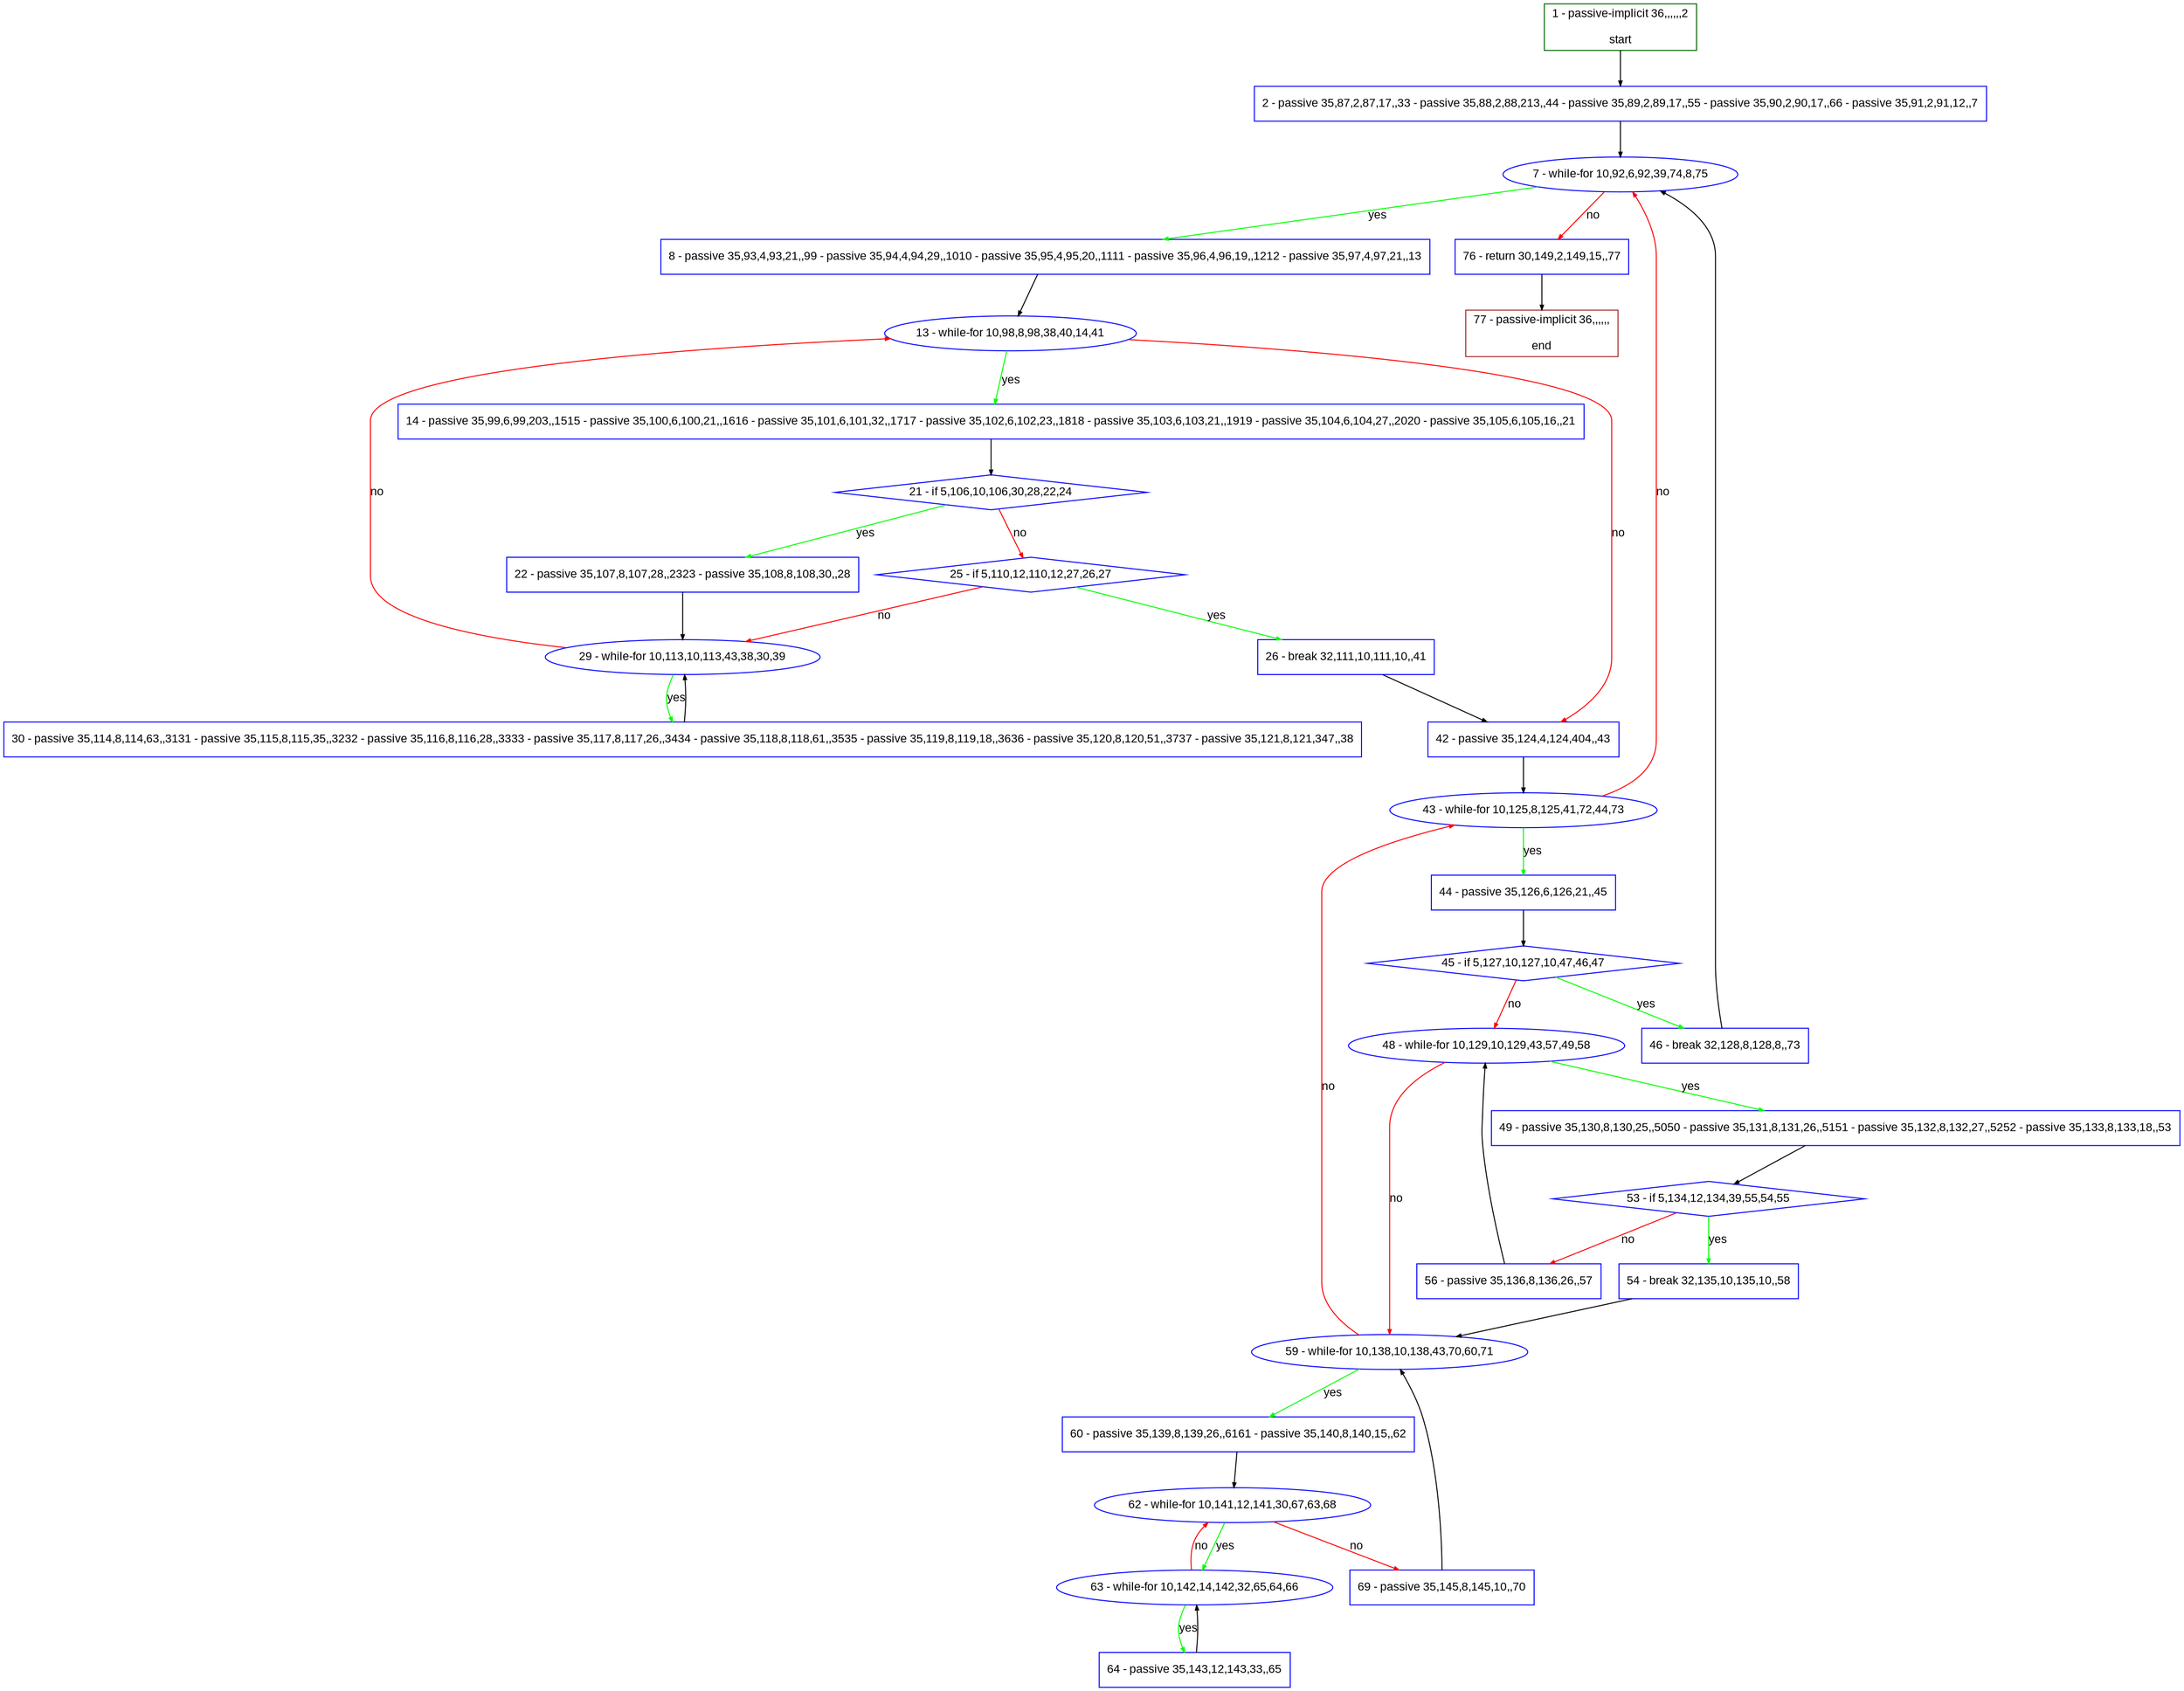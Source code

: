 digraph "" {
  graph [pack="true", label="", fontsize="12", packmode="clust", fontname="Arial", fillcolor="#FFFFCC", bgcolor="white", style="rounded,filled", compound="true"];
  node [node_initialized="no", label="", color="grey", fontsize="12", fillcolor="white", fontname="Arial", style="filled", shape="rectangle", compound="true", fixedsize="false"];
  edge [fontcolor="black", arrowhead="normal", arrowtail="none", arrowsize="0.5", ltail="", label="", color="black", fontsize="12", lhead="", fontname="Arial", dir="forward", compound="true"];
  __N1 [label="2 - passive 35,87,2,87,17,,33 - passive 35,88,2,88,213,,44 - passive 35,89,2,89,17,,55 - passive 35,90,2,90,17,,66 - passive 35,91,2,91,12,,7", color="#0000ff", fillcolor="#ffffff", style="filled", shape="box"];
  __N2 [label="1 - passive-implicit 36,,,,,,2\n\nstart", color="#006400", fillcolor="#ffffff", style="filled", shape="box"];
  __N3 [label="7 - while-for 10,92,6,92,39,74,8,75", color="#0000ff", fillcolor="#ffffff", style="filled", shape="oval"];
  __N4 [label="8 - passive 35,93,4,93,21,,99 - passive 35,94,4,94,29,,1010 - passive 35,95,4,95,20,,1111 - passive 35,96,4,96,19,,1212 - passive 35,97,4,97,21,,13", color="#0000ff", fillcolor="#ffffff", style="filled", shape="box"];
  __N5 [label="76 - return 30,149,2,149,15,,77", color="#0000ff", fillcolor="#ffffff", style="filled", shape="box"];
  __N6 [label="13 - while-for 10,98,8,98,38,40,14,41", color="#0000ff", fillcolor="#ffffff", style="filled", shape="oval"];
  __N7 [label="14 - passive 35,99,6,99,203,,1515 - passive 35,100,6,100,21,,1616 - passive 35,101,6,101,32,,1717 - passive 35,102,6,102,23,,1818 - passive 35,103,6,103,21,,1919 - passive 35,104,6,104,27,,2020 - passive 35,105,6,105,16,,21", color="#0000ff", fillcolor="#ffffff", style="filled", shape="box"];
  __N8 [label="42 - passive 35,124,4,124,404,,43", color="#0000ff", fillcolor="#ffffff", style="filled", shape="box"];
  __N9 [label="21 - if 5,106,10,106,30,28,22,24", color="#0000ff", fillcolor="#ffffff", style="filled", shape="diamond"];
  __N10 [label="22 - passive 35,107,8,107,28,,2323 - passive 35,108,8,108,30,,28", color="#0000ff", fillcolor="#ffffff", style="filled", shape="box"];
  __N11 [label="25 - if 5,110,12,110,12,27,26,27", color="#0000ff", fillcolor="#ffffff", style="filled", shape="diamond"];
  __N12 [label="29 - while-for 10,113,10,113,43,38,30,39", color="#0000ff", fillcolor="#ffffff", style="filled", shape="oval"];
  __N13 [label="26 - break 32,111,10,111,10,,41", color="#0000ff", fillcolor="#ffffff", style="filled", shape="box"];
  __N14 [label="30 - passive 35,114,8,114,63,,3131 - passive 35,115,8,115,35,,3232 - passive 35,116,8,116,28,,3333 - passive 35,117,8,117,26,,3434 - passive 35,118,8,118,61,,3535 - passive 35,119,8,119,18,,3636 - passive 35,120,8,120,51,,3737 - passive 35,121,8,121,347,,38", color="#0000ff", fillcolor="#ffffff", style="filled", shape="box"];
  __N15 [label="43 - while-for 10,125,8,125,41,72,44,73", color="#0000ff", fillcolor="#ffffff", style="filled", shape="oval"];
  __N16 [label="44 - passive 35,126,6,126,21,,45", color="#0000ff", fillcolor="#ffffff", style="filled", shape="box"];
  __N17 [label="45 - if 5,127,10,127,10,47,46,47", color="#0000ff", fillcolor="#ffffff", style="filled", shape="diamond"];
  __N18 [label="46 - break 32,128,8,128,8,,73", color="#0000ff", fillcolor="#ffffff", style="filled", shape="box"];
  __N19 [label="48 - while-for 10,129,10,129,43,57,49,58", color="#0000ff", fillcolor="#ffffff", style="filled", shape="oval"];
  __N20 [label="49 - passive 35,130,8,130,25,,5050 - passive 35,131,8,131,26,,5151 - passive 35,132,8,132,27,,5252 - passive 35,133,8,133,18,,53", color="#0000ff", fillcolor="#ffffff", style="filled", shape="box"];
  __N21 [label="59 - while-for 10,138,10,138,43,70,60,71", color="#0000ff", fillcolor="#ffffff", style="filled", shape="oval"];
  __N22 [label="53 - if 5,134,12,134,39,55,54,55", color="#0000ff", fillcolor="#ffffff", style="filled", shape="diamond"];
  __N23 [label="54 - break 32,135,10,135,10,,58", color="#0000ff", fillcolor="#ffffff", style="filled", shape="box"];
  __N24 [label="56 - passive 35,136,8,136,26,,57", color="#0000ff", fillcolor="#ffffff", style="filled", shape="box"];
  __N25 [label="60 - passive 35,139,8,139,26,,6161 - passive 35,140,8,140,15,,62", color="#0000ff", fillcolor="#ffffff", style="filled", shape="box"];
  __N26 [label="62 - while-for 10,141,12,141,30,67,63,68", color="#0000ff", fillcolor="#ffffff", style="filled", shape="oval"];
  __N27 [label="63 - while-for 10,142,14,142,32,65,64,66", color="#0000ff", fillcolor="#ffffff", style="filled", shape="oval"];
  __N28 [label="69 - passive 35,145,8,145,10,,70", color="#0000ff", fillcolor="#ffffff", style="filled", shape="box"];
  __N29 [label="64 - passive 35,143,12,143,33,,65", color="#0000ff", fillcolor="#ffffff", style="filled", shape="box"];
  __N30 [label="77 - passive-implicit 36,,,,,,\n\nend", color="#a52a2a", fillcolor="#ffffff", style="filled", shape="box"];
  __N2 -> __N1 [arrowhead="normal", arrowtail="none", color="#000000", label="", dir="forward"];
  __N1 -> __N3 [arrowhead="normal", arrowtail="none", color="#000000", label="", dir="forward"];
  __N3 -> __N4 [arrowhead="normal", arrowtail="none", color="#00ff00", label="yes", dir="forward"];
  __N3 -> __N5 [arrowhead="normal", arrowtail="none", color="#ff0000", label="no", dir="forward"];
  __N4 -> __N6 [arrowhead="normal", arrowtail="none", color="#000000", label="", dir="forward"];
  __N6 -> __N7 [arrowhead="normal", arrowtail="none", color="#00ff00", label="yes", dir="forward"];
  __N6 -> __N8 [arrowhead="normal", arrowtail="none", color="#ff0000", label="no", dir="forward"];
  __N7 -> __N9 [arrowhead="normal", arrowtail="none", color="#000000", label="", dir="forward"];
  __N9 -> __N10 [arrowhead="normal", arrowtail="none", color="#00ff00", label="yes", dir="forward"];
  __N9 -> __N11 [arrowhead="normal", arrowtail="none", color="#ff0000", label="no", dir="forward"];
  __N10 -> __N12 [arrowhead="normal", arrowtail="none", color="#000000", label="", dir="forward"];
  __N11 -> __N13 [arrowhead="normal", arrowtail="none", color="#00ff00", label="yes", dir="forward"];
  __N11 -> __N12 [arrowhead="normal", arrowtail="none", color="#ff0000", label="no", dir="forward"];
  __N13 -> __N8 [arrowhead="normal", arrowtail="none", color="#000000", label="", dir="forward"];
  __N12 -> __N6 [arrowhead="normal", arrowtail="none", color="#ff0000", label="no", dir="forward"];
  __N12 -> __N14 [arrowhead="normal", arrowtail="none", color="#00ff00", label="yes", dir="forward"];
  __N14 -> __N12 [arrowhead="normal", arrowtail="none", color="#000000", label="", dir="forward"];
  __N8 -> __N15 [arrowhead="normal", arrowtail="none", color="#000000", label="", dir="forward"];
  __N15 -> __N3 [arrowhead="normal", arrowtail="none", color="#ff0000", label="no", dir="forward"];
  __N15 -> __N16 [arrowhead="normal", arrowtail="none", color="#00ff00", label="yes", dir="forward"];
  __N16 -> __N17 [arrowhead="normal", arrowtail="none", color="#000000", label="", dir="forward"];
  __N17 -> __N18 [arrowhead="normal", arrowtail="none", color="#00ff00", label="yes", dir="forward"];
  __N17 -> __N19 [arrowhead="normal", arrowtail="none", color="#ff0000", label="no", dir="forward"];
  __N18 -> __N3 [arrowhead="normal", arrowtail="none", color="#000000", label="", dir="forward"];
  __N19 -> __N20 [arrowhead="normal", arrowtail="none", color="#00ff00", label="yes", dir="forward"];
  __N19 -> __N21 [arrowhead="normal", arrowtail="none", color="#ff0000", label="no", dir="forward"];
  __N20 -> __N22 [arrowhead="normal", arrowtail="none", color="#000000", label="", dir="forward"];
  __N22 -> __N23 [arrowhead="normal", arrowtail="none", color="#00ff00", label="yes", dir="forward"];
  __N22 -> __N24 [arrowhead="normal", arrowtail="none", color="#ff0000", label="no", dir="forward"];
  __N23 -> __N21 [arrowhead="normal", arrowtail="none", color="#000000", label="", dir="forward"];
  __N24 -> __N19 [arrowhead="normal", arrowtail="none", color="#000000", label="", dir="forward"];
  __N21 -> __N15 [arrowhead="normal", arrowtail="none", color="#ff0000", label="no", dir="forward"];
  __N21 -> __N25 [arrowhead="normal", arrowtail="none", color="#00ff00", label="yes", dir="forward"];
  __N25 -> __N26 [arrowhead="normal", arrowtail="none", color="#000000", label="", dir="forward"];
  __N26 -> __N27 [arrowhead="normal", arrowtail="none", color="#00ff00", label="yes", dir="forward"];
  __N27 -> __N26 [arrowhead="normal", arrowtail="none", color="#ff0000", label="no", dir="forward"];
  __N26 -> __N28 [arrowhead="normal", arrowtail="none", color="#ff0000", label="no", dir="forward"];
  __N27 -> __N29 [arrowhead="normal", arrowtail="none", color="#00ff00", label="yes", dir="forward"];
  __N29 -> __N27 [arrowhead="normal", arrowtail="none", color="#000000", label="", dir="forward"];
  __N28 -> __N21 [arrowhead="normal", arrowtail="none", color="#000000", label="", dir="forward"];
  __N5 -> __N30 [arrowhead="normal", arrowtail="none", color="#000000", label="", dir="forward"];
}
